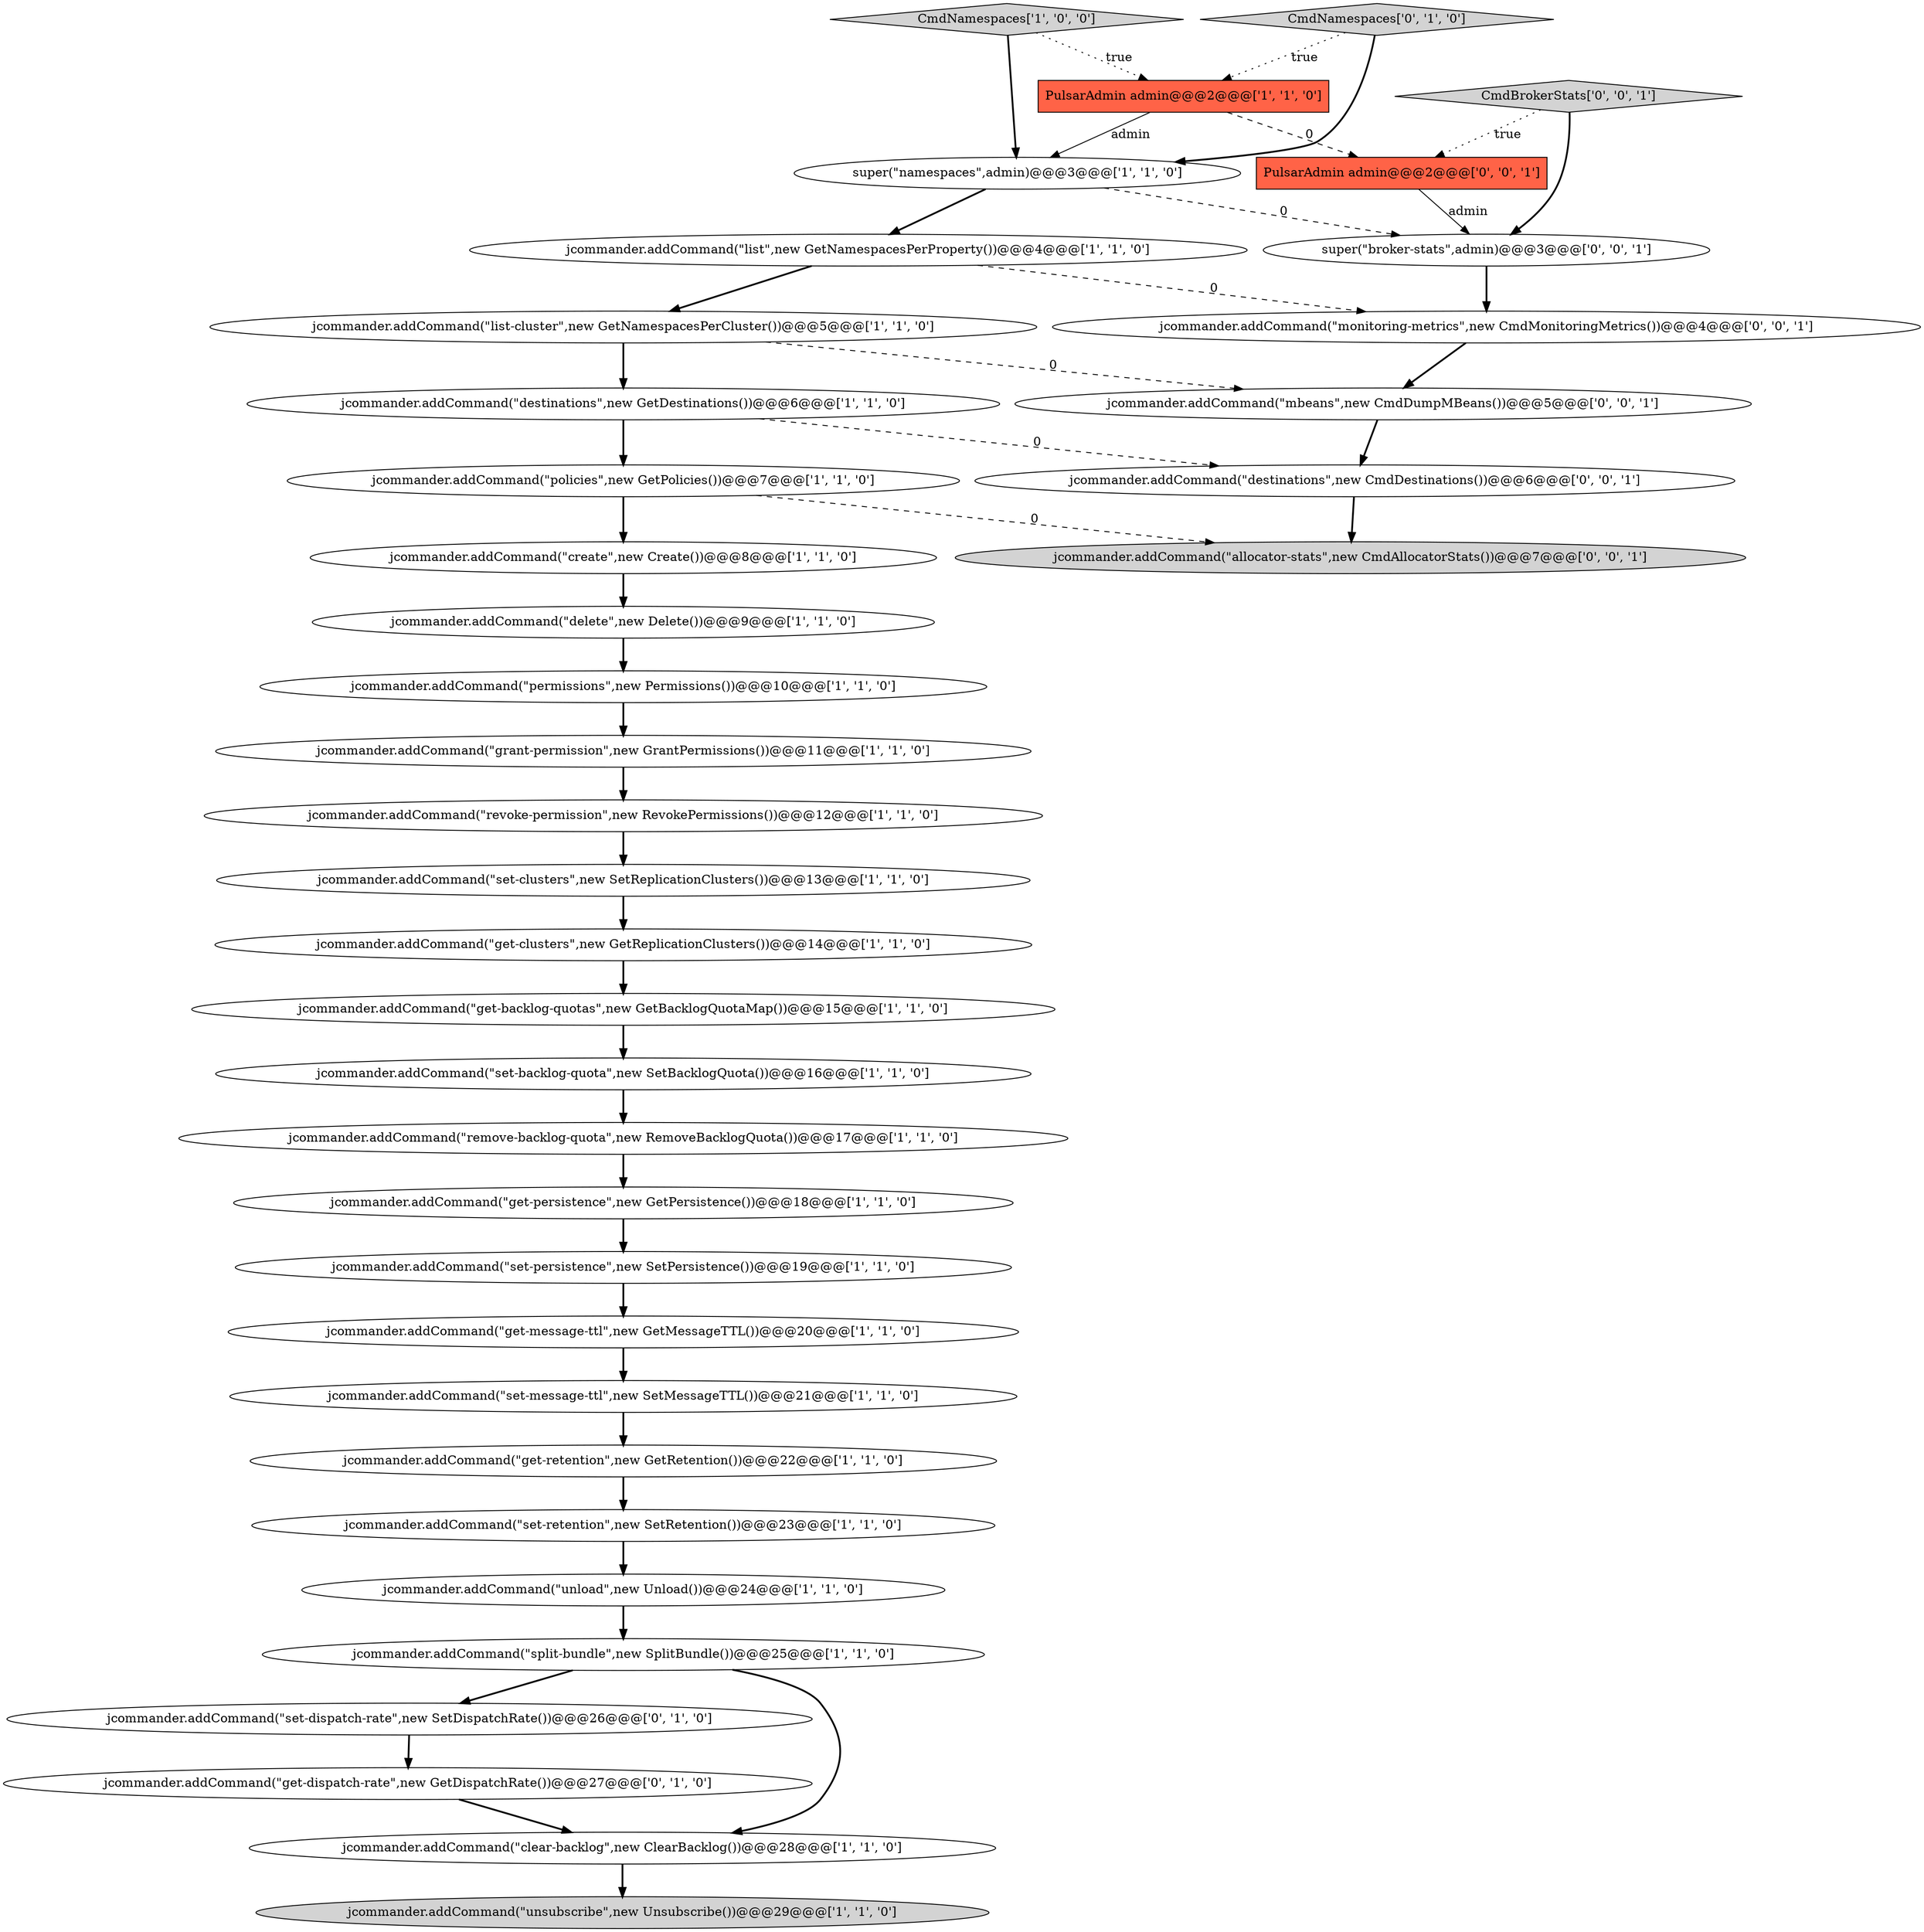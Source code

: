 digraph {
7 [style = filled, label = "jcommander.addCommand(\"clear-backlog\",new ClearBacklog())@@@28@@@['1', '1', '0']", fillcolor = white, shape = ellipse image = "AAA0AAABBB1BBB"];
18 [style = filled, label = "jcommander.addCommand(\"set-persistence\",new SetPersistence())@@@19@@@['1', '1', '0']", fillcolor = white, shape = ellipse image = "AAA0AAABBB1BBB"];
13 [style = filled, label = "jcommander.addCommand(\"get-retention\",new GetRetention())@@@22@@@['1', '1', '0']", fillcolor = white, shape = ellipse image = "AAA0AAABBB1BBB"];
9 [style = filled, label = "jcommander.addCommand(\"get-clusters\",new GetReplicationClusters())@@@14@@@['1', '1', '0']", fillcolor = white, shape = ellipse image = "AAA0AAABBB1BBB"];
35 [style = filled, label = "CmdBrokerStats['0', '0', '1']", fillcolor = lightgray, shape = diamond image = "AAA0AAABBB3BBB"];
32 [style = filled, label = "jcommander.addCommand(\"monitoring-metrics\",new CmdMonitoringMetrics())@@@4@@@['0', '0', '1']", fillcolor = white, shape = ellipse image = "AAA0AAABBB3BBB"];
28 [style = filled, label = "jcommander.addCommand(\"set-dispatch-rate\",new SetDispatchRate())@@@26@@@['0', '1', '0']", fillcolor = white, shape = ellipse image = "AAA1AAABBB2BBB"];
16 [style = filled, label = "jcommander.addCommand(\"list-cluster\",new GetNamespacesPerCluster())@@@5@@@['1', '1', '0']", fillcolor = white, shape = ellipse image = "AAA0AAABBB1BBB"];
33 [style = filled, label = "jcommander.addCommand(\"destinations\",new CmdDestinations())@@@6@@@['0', '0', '1']", fillcolor = white, shape = ellipse image = "AAA0AAABBB3BBB"];
24 [style = filled, label = "jcommander.addCommand(\"destinations\",new GetDestinations())@@@6@@@['1', '1', '0']", fillcolor = white, shape = ellipse image = "AAA0AAABBB1BBB"];
2 [style = filled, label = "jcommander.addCommand(\"unload\",new Unload())@@@24@@@['1', '1', '0']", fillcolor = white, shape = ellipse image = "AAA0AAABBB1BBB"];
29 [style = filled, label = "jcommander.addCommand(\"get-dispatch-rate\",new GetDispatchRate())@@@27@@@['0', '1', '0']", fillcolor = white, shape = ellipse image = "AAA1AAABBB2BBB"];
14 [style = filled, label = "jcommander.addCommand(\"set-backlog-quota\",new SetBacklogQuota())@@@16@@@['1', '1', '0']", fillcolor = white, shape = ellipse image = "AAA0AAABBB1BBB"];
6 [style = filled, label = "jcommander.addCommand(\"get-backlog-quotas\",new GetBacklogQuotaMap())@@@15@@@['1', '1', '0']", fillcolor = white, shape = ellipse image = "AAA0AAABBB1BBB"];
30 [style = filled, label = "PulsarAdmin admin@@@2@@@['0', '0', '1']", fillcolor = tomato, shape = box image = "AAA0AAABBB3BBB"];
21 [style = filled, label = "PulsarAdmin admin@@@2@@@['1', '1', '0']", fillcolor = tomato, shape = box image = "AAA0AAABBB1BBB"];
4 [style = filled, label = "jcommander.addCommand(\"create\",new Create())@@@8@@@['1', '1', '0']", fillcolor = white, shape = ellipse image = "AAA0AAABBB1BBB"];
8 [style = filled, label = "jcommander.addCommand(\"list\",new GetNamespacesPerProperty())@@@4@@@['1', '1', '0']", fillcolor = white, shape = ellipse image = "AAA0AAABBB1BBB"];
1 [style = filled, label = "jcommander.addCommand(\"remove-backlog-quota\",new RemoveBacklogQuota())@@@17@@@['1', '1', '0']", fillcolor = white, shape = ellipse image = "AAA0AAABBB1BBB"];
15 [style = filled, label = "CmdNamespaces['1', '0', '0']", fillcolor = lightgray, shape = diamond image = "AAA0AAABBB1BBB"];
26 [style = filled, label = "jcommander.addCommand(\"unsubscribe\",new Unsubscribe())@@@29@@@['1', '1', '0']", fillcolor = lightgray, shape = ellipse image = "AAA0AAABBB1BBB"];
22 [style = filled, label = "super(\"namespaces\",admin)@@@3@@@['1', '1', '0']", fillcolor = white, shape = ellipse image = "AAA0AAABBB1BBB"];
11 [style = filled, label = "jcommander.addCommand(\"set-retention\",new SetRetention())@@@23@@@['1', '1', '0']", fillcolor = white, shape = ellipse image = "AAA0AAABBB1BBB"];
5 [style = filled, label = "jcommander.addCommand(\"grant-permission\",new GrantPermissions())@@@11@@@['1', '1', '0']", fillcolor = white, shape = ellipse image = "AAA0AAABBB1BBB"];
20 [style = filled, label = "jcommander.addCommand(\"revoke-permission\",new RevokePermissions())@@@12@@@['1', '1', '0']", fillcolor = white, shape = ellipse image = "AAA0AAABBB1BBB"];
23 [style = filled, label = "jcommander.addCommand(\"split-bundle\",new SplitBundle())@@@25@@@['1', '1', '0']", fillcolor = white, shape = ellipse image = "AAA0AAABBB1BBB"];
19 [style = filled, label = "jcommander.addCommand(\"get-message-ttl\",new GetMessageTTL())@@@20@@@['1', '1', '0']", fillcolor = white, shape = ellipse image = "AAA0AAABBB1BBB"];
10 [style = filled, label = "jcommander.addCommand(\"permissions\",new Permissions())@@@10@@@['1', '1', '0']", fillcolor = white, shape = ellipse image = "AAA0AAABBB1BBB"];
12 [style = filled, label = "jcommander.addCommand(\"set-clusters\",new SetReplicationClusters())@@@13@@@['1', '1', '0']", fillcolor = white, shape = ellipse image = "AAA0AAABBB1BBB"];
25 [style = filled, label = "jcommander.addCommand(\"get-persistence\",new GetPersistence())@@@18@@@['1', '1', '0']", fillcolor = white, shape = ellipse image = "AAA0AAABBB1BBB"];
34 [style = filled, label = "jcommander.addCommand(\"mbeans\",new CmdDumpMBeans())@@@5@@@['0', '0', '1']", fillcolor = white, shape = ellipse image = "AAA0AAABBB3BBB"];
36 [style = filled, label = "super(\"broker-stats\",admin)@@@3@@@['0', '0', '1']", fillcolor = white, shape = ellipse image = "AAA0AAABBB3BBB"];
27 [style = filled, label = "CmdNamespaces['0', '1', '0']", fillcolor = lightgray, shape = diamond image = "AAA0AAABBB2BBB"];
31 [style = filled, label = "jcommander.addCommand(\"allocator-stats\",new CmdAllocatorStats())@@@7@@@['0', '0', '1']", fillcolor = lightgray, shape = ellipse image = "AAA0AAABBB3BBB"];
17 [style = filled, label = "jcommander.addCommand(\"delete\",new Delete())@@@9@@@['1', '1', '0']", fillcolor = white, shape = ellipse image = "AAA0AAABBB1BBB"];
3 [style = filled, label = "jcommander.addCommand(\"policies\",new GetPolicies())@@@7@@@['1', '1', '0']", fillcolor = white, shape = ellipse image = "AAA0AAABBB1BBB"];
0 [style = filled, label = "jcommander.addCommand(\"set-message-ttl\",new SetMessageTTL())@@@21@@@['1', '1', '0']", fillcolor = white, shape = ellipse image = "AAA0AAABBB1BBB"];
8->16 [style = bold, label=""];
15->21 [style = dotted, label="true"];
16->24 [style = bold, label=""];
22->8 [style = bold, label=""];
30->36 [style = solid, label="admin"];
33->31 [style = bold, label=""];
16->34 [style = dashed, label="0"];
3->31 [style = dashed, label="0"];
7->26 [style = bold, label=""];
4->17 [style = bold, label=""];
19->0 [style = bold, label=""];
15->22 [style = bold, label=""];
34->33 [style = bold, label=""];
27->21 [style = dotted, label="true"];
25->18 [style = bold, label=""];
0->13 [style = bold, label=""];
1->25 [style = bold, label=""];
11->2 [style = bold, label=""];
27->22 [style = bold, label=""];
9->6 [style = bold, label=""];
14->1 [style = bold, label=""];
12->9 [style = bold, label=""];
13->11 [style = bold, label=""];
6->14 [style = bold, label=""];
18->19 [style = bold, label=""];
8->32 [style = dashed, label="0"];
21->22 [style = solid, label="admin"];
24->3 [style = bold, label=""];
5->20 [style = bold, label=""];
35->36 [style = bold, label=""];
23->7 [style = bold, label=""];
29->7 [style = bold, label=""];
36->32 [style = bold, label=""];
28->29 [style = bold, label=""];
21->30 [style = dashed, label="0"];
32->34 [style = bold, label=""];
35->30 [style = dotted, label="true"];
23->28 [style = bold, label=""];
24->33 [style = dashed, label="0"];
20->12 [style = bold, label=""];
3->4 [style = bold, label=""];
17->10 [style = bold, label=""];
10->5 [style = bold, label=""];
2->23 [style = bold, label=""];
22->36 [style = dashed, label="0"];
}
